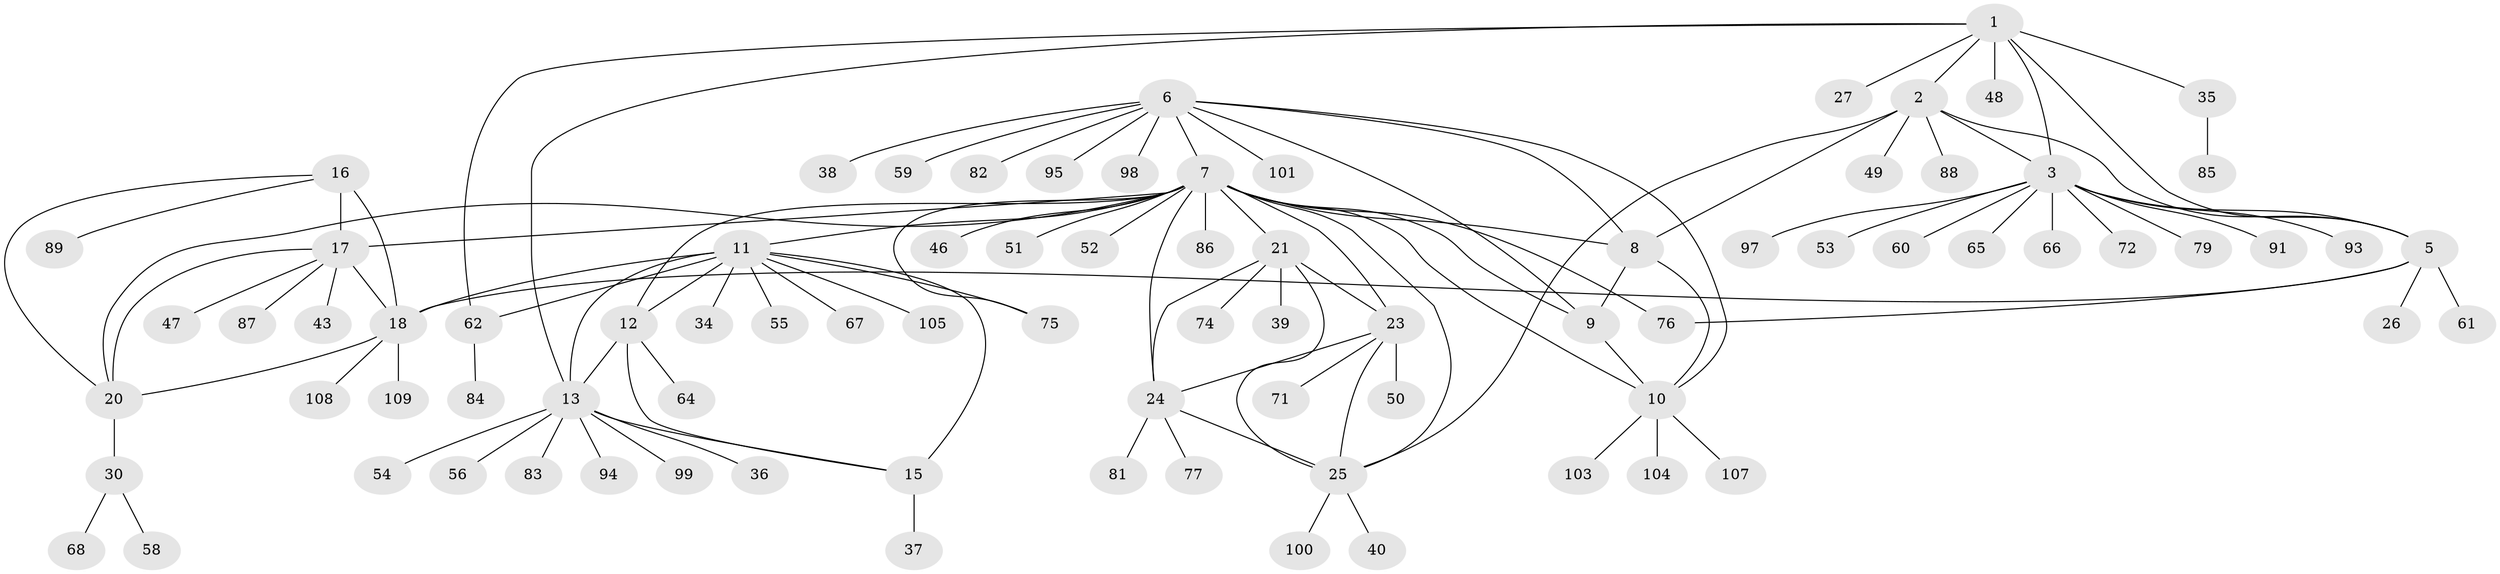 // Generated by graph-tools (version 1.1) at 2025/24/03/03/25 07:24:14]
// undirected, 84 vertices, 113 edges
graph export_dot {
graph [start="1"]
  node [color=gray90,style=filled];
  1 [super="+41"];
  2;
  3 [super="+4"];
  5 [super="+31"];
  6 [super="+69"];
  7 [super="+22"];
  8 [super="+73"];
  9;
  10 [super="+28"];
  11 [super="+14"];
  12;
  13 [super="+57"];
  15 [super="+42"];
  16;
  17 [super="+63"];
  18 [super="+19"];
  20 [super="+45"];
  21 [super="+33"];
  23 [super="+44"];
  24;
  25 [super="+29"];
  26;
  27;
  30 [super="+32"];
  34 [super="+102"];
  35;
  36;
  37;
  38;
  39;
  40;
  43;
  46;
  47;
  48;
  49 [super="+78"];
  50;
  51;
  52 [super="+70"];
  53;
  54;
  55;
  56;
  58;
  59;
  60;
  61;
  62;
  64;
  65;
  66;
  67;
  68;
  71;
  72;
  74;
  75 [super="+92"];
  76 [super="+80"];
  77 [super="+90"];
  79;
  81;
  82;
  83;
  84;
  85 [super="+96"];
  86;
  87;
  88;
  89;
  91;
  93;
  94;
  95;
  97;
  98;
  99;
  100;
  101 [super="+106"];
  103;
  104;
  105;
  107;
  108;
  109;
  1 -- 2;
  1 -- 3 [weight=2];
  1 -- 5;
  1 -- 13;
  1 -- 27;
  1 -- 35;
  1 -- 48;
  1 -- 62;
  2 -- 3 [weight=2];
  2 -- 5;
  2 -- 8;
  2 -- 25;
  2 -- 49;
  2 -- 88;
  3 -- 5 [weight=2];
  3 -- 53;
  3 -- 66;
  3 -- 79;
  3 -- 91;
  3 -- 65;
  3 -- 97;
  3 -- 72;
  3 -- 60;
  3 -- 93;
  5 -- 26;
  5 -- 61;
  5 -- 76;
  5 -- 18;
  6 -- 7;
  6 -- 8;
  6 -- 9;
  6 -- 10;
  6 -- 38;
  6 -- 59;
  6 -- 82;
  6 -- 95;
  6 -- 98;
  6 -- 101;
  7 -- 8;
  7 -- 9;
  7 -- 10;
  7 -- 17 [weight=3];
  7 -- 86;
  7 -- 75;
  7 -- 12;
  7 -- 76 [weight=2];
  7 -- 46;
  7 -- 51;
  7 -- 20;
  7 -- 21;
  7 -- 52;
  7 -- 23;
  7 -- 24;
  7 -- 25;
  7 -- 11;
  8 -- 9;
  8 -- 10;
  9 -- 10;
  10 -- 103;
  10 -- 104;
  10 -- 107;
  11 -- 12 [weight=2];
  11 -- 13 [weight=2];
  11 -- 15 [weight=2];
  11 -- 55;
  11 -- 67;
  11 -- 75;
  11 -- 105;
  11 -- 34;
  11 -- 18;
  11 -- 62;
  12 -- 13;
  12 -- 15;
  12 -- 64;
  13 -- 15;
  13 -- 36;
  13 -- 54;
  13 -- 56;
  13 -- 83;
  13 -- 99;
  13 -- 94;
  15 -- 37;
  16 -- 17;
  16 -- 18 [weight=2];
  16 -- 20;
  16 -- 89;
  17 -- 18 [weight=2];
  17 -- 20;
  17 -- 43;
  17 -- 47;
  17 -- 87;
  18 -- 20 [weight=2];
  18 -- 109;
  18 -- 108;
  20 -- 30;
  21 -- 23;
  21 -- 24;
  21 -- 25;
  21 -- 39;
  21 -- 74;
  23 -- 24;
  23 -- 25;
  23 -- 50;
  23 -- 71;
  24 -- 25;
  24 -- 77;
  24 -- 81;
  25 -- 40;
  25 -- 100;
  30 -- 58;
  30 -- 68;
  35 -- 85;
  62 -- 84;
}
